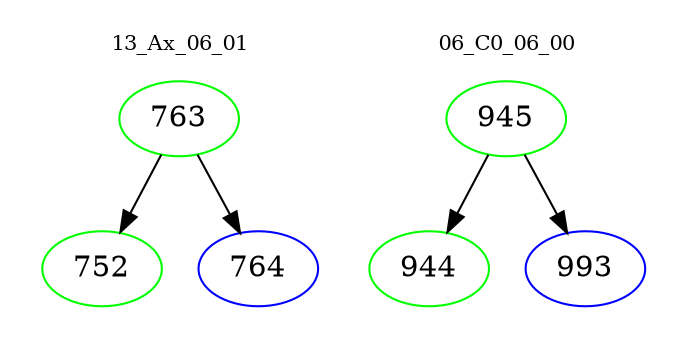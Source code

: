 digraph{
subgraph cluster_0 {
color = white
label = "13_Ax_06_01";
fontsize=10;
T0_763 [label="763", color="green"]
T0_763 -> T0_752 [color="black"]
T0_752 [label="752", color="green"]
T0_763 -> T0_764 [color="black"]
T0_764 [label="764", color="blue"]
}
subgraph cluster_1 {
color = white
label = "06_C0_06_00";
fontsize=10;
T1_945 [label="945", color="green"]
T1_945 -> T1_944 [color="black"]
T1_944 [label="944", color="green"]
T1_945 -> T1_993 [color="black"]
T1_993 [label="993", color="blue"]
}
}
